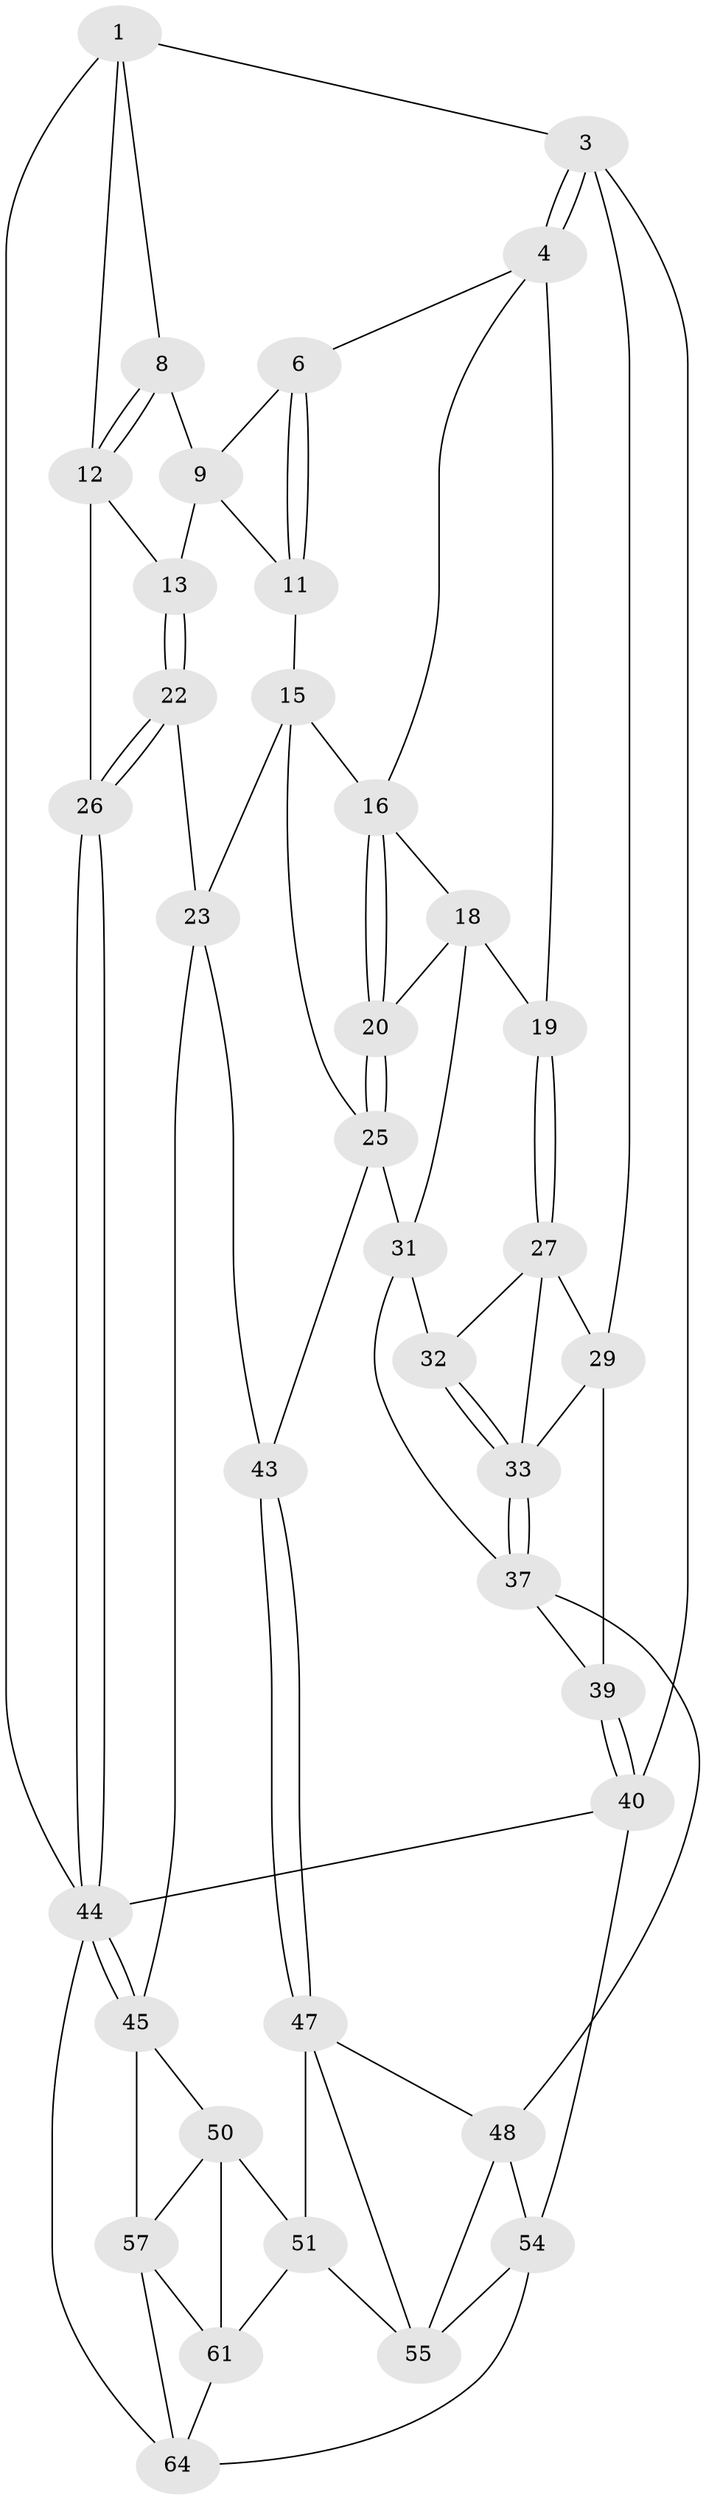 // Generated by graph-tools (version 1.1) at 2025/52/02/27/25 19:52:37]
// undirected, 38 vertices, 85 edges
graph export_dot {
graph [start="1"]
  node [color=gray90,style=filled];
  1 [pos="+0.9197187813925002+0",super="+2"];
  3 [pos="+0+0",super="+30"];
  4 [pos="+0+0",super="+5"];
  6 [pos="+0.5825302877039749+0",super="+7"];
  8 [pos="+0.9398991833447735+0.06567276196523066"];
  9 [pos="+0.8740104190352549+0.06039812456339071",super="+10"];
  11 [pos="+0.6596807507456521+0.14358007400629966"];
  12 [pos="+1+0.13609455038091145",super="+14"];
  13 [pos="+0.8302783764011051+0.24408838827813265"];
  15 [pos="+0.6312057679516339+0.17955674075346142",super="+24"];
  16 [pos="+0.49841806179961207+0.25116436029630507",super="+17"];
  18 [pos="+0.29277071010462663+0.22852623524257068",super="+21"];
  19 [pos="+0.13463904647247224+0.2962967963133847"];
  20 [pos="+0.44906161786516263+0.34862761886936494"];
  22 [pos="+0.8523526988071098+0.39660132170649304"];
  23 [pos="+0.6561178704345517+0.4752953936726693",super="+42"];
  25 [pos="+0.515452868175917+0.39999009522038115",super="+35"];
  26 [pos="+1+0.5619437119757816"];
  27 [pos="+0.12954404520607324+0.3103804668898205",super="+28"];
  29 [pos="+0+0.37923308523068494",super="+38"];
  31 [pos="+0.37441928829953336+0.3789814594893936",super="+36"];
  32 [pos="+0.17621917222873004+0.36221761724018303"];
  33 [pos="+0.19784378985002218+0.4940695925347327",super="+34"];
  37 [pos="+0.24288370066558224+0.5457457221038573",super="+41"];
  39 [pos="+0.051013136867120334+0.6310439342543349"];
  40 [pos="+0+0.6520456599890775",super="+49"];
  43 [pos="+0.47479145795400857+0.6169493288391679"];
  44 [pos="+1+0.6724632477438798",super="+56"];
  45 [pos="+0.976455240255472+0.7326762440139143",super="+46"];
  47 [pos="+0.4289772385845478+0.6919594420024524",super="+52"];
  48 [pos="+0.22991412313488946+0.7151032011581386",super="+53"];
  50 [pos="+0.629711669695982+0.7800170277035733",super="+58"];
  51 [pos="+0.5912971849847927+0.8098368733565843",super="+59"];
  54 [pos="+0+1",super="+66"];
  55 [pos="+0.42680907932637696+0.8933319997675438",super="+60"];
  57 [pos="+0.9634253809760027+0.748042708411201",super="+63"];
  61 [pos="+0.7266192841980297+0.8894883797286983",super="+62"];
  64 [pos="+0.7580939111489622+1",super="+65"];
  1 -- 8;
  1 -- 3;
  1 -- 12;
  1 -- 44;
  3 -- 4;
  3 -- 4;
  3 -- 40 [weight=2];
  3 -- 29;
  4 -- 19;
  4 -- 6;
  4 -- 16;
  6 -- 11;
  6 -- 11;
  6 -- 9;
  8 -- 9;
  8 -- 12;
  8 -- 12;
  9 -- 11;
  9 -- 13;
  11 -- 15;
  12 -- 13;
  12 -- 26;
  13 -- 22;
  13 -- 22;
  15 -- 16;
  15 -- 25;
  15 -- 23;
  16 -- 20;
  16 -- 20;
  16 -- 18;
  18 -- 19;
  18 -- 20;
  18 -- 31;
  19 -- 27;
  19 -- 27;
  20 -- 25;
  20 -- 25;
  22 -- 23;
  22 -- 26;
  22 -- 26;
  23 -- 43;
  23 -- 45;
  25 -- 43;
  25 -- 31;
  26 -- 44;
  26 -- 44;
  27 -- 32;
  27 -- 33;
  27 -- 29;
  29 -- 33;
  29 -- 39;
  31 -- 32;
  31 -- 37;
  32 -- 33;
  32 -- 33;
  33 -- 37;
  33 -- 37;
  37 -- 48;
  37 -- 39;
  39 -- 40;
  39 -- 40;
  40 -- 54;
  40 -- 44;
  43 -- 47;
  43 -- 47;
  44 -- 45;
  44 -- 45;
  44 -- 64;
  45 -- 57;
  45 -- 50;
  47 -- 48;
  47 -- 51;
  47 -- 55;
  48 -- 54;
  48 -- 55;
  50 -- 51;
  50 -- 57;
  50 -- 61;
  51 -- 61;
  51 -- 55;
  54 -- 64;
  54 -- 55;
  57 -- 64;
  57 -- 61;
  61 -- 64;
}

